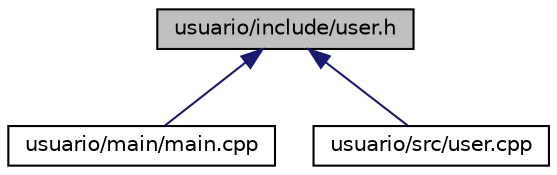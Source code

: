 digraph "usuario/include/user.h"
{
  edge [fontname="Helvetica",fontsize="10",labelfontname="Helvetica",labelfontsize="10"];
  node [fontname="Helvetica",fontsize="10",shape=record];
  Node2 [label="usuario/include/user.h",height=0.2,width=0.4,color="black", fillcolor="grey75", style="filled", fontcolor="black"];
  Node2 -> Node3 [dir="back",color="midnightblue",fontsize="10",style="solid",fontname="Helvetica"];
  Node3 [label="usuario/main/main.cpp",height=0.2,width=0.4,color="black", fillcolor="white", style="filled",URL="$main_8cpp.html",tooltip="Archivo de pruebas para el TDA Cuser. "];
  Node2 -> Node4 [dir="back",color="midnightblue",fontsize="10",style="solid",fontname="Helvetica"];
  Node4 [label="usuario/src/user.cpp",height=0.2,width=0.4,color="black", fillcolor="white", style="filled",URL="$user_8cpp.html",tooltip="Definiciones para el TDA Cuser. "];
}
